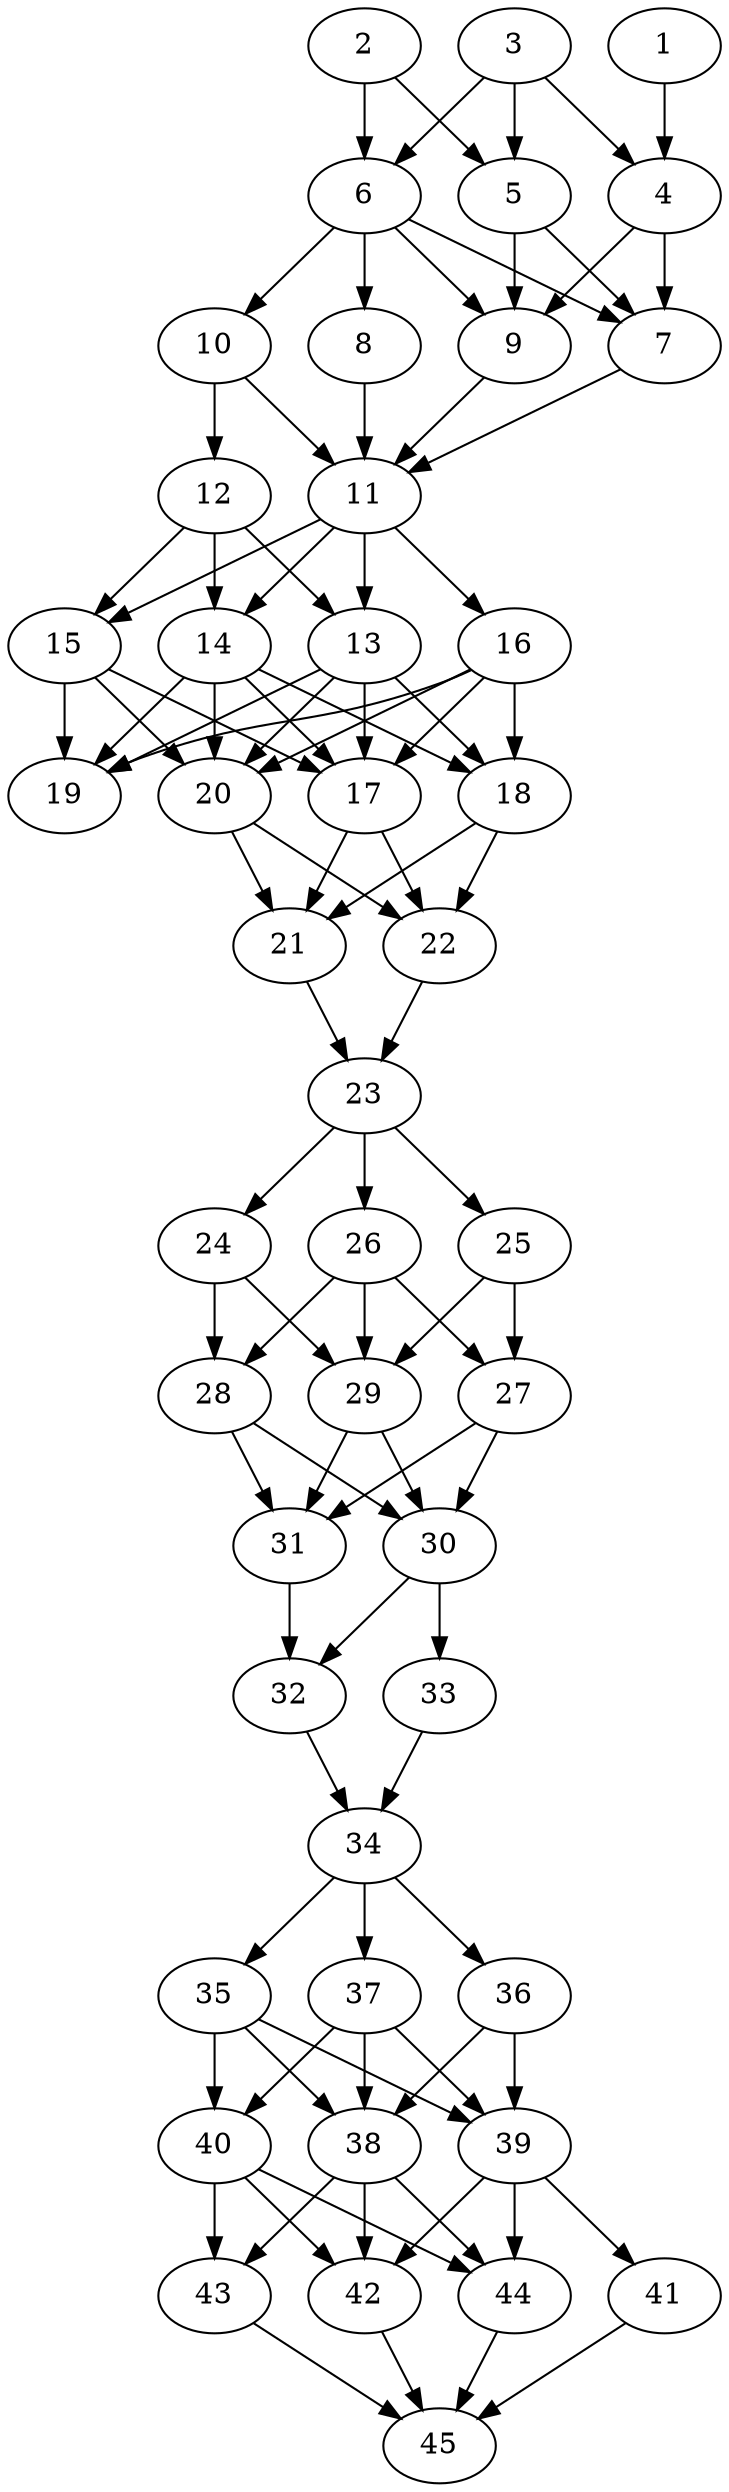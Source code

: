 // DAG automatically generated by daggen at Thu Oct  3 14:07:24 2019
// ./daggen --dot -n 45 --ccr 0.4 --fat 0.3 --regular 0.5 --density 0.9 --mindata 5242880 --maxdata 52428800 
digraph G {
  1 [size="17126400", alpha="0.03", expect_size="6850560"] 
  1 -> 4 [size ="6850560"]
  2 [size="128675840", alpha="0.06", expect_size="51470336"] 
  2 -> 5 [size ="51470336"]
  2 -> 6 [size ="51470336"]
  3 [size="94471680", alpha="0.14", expect_size="37788672"] 
  3 -> 4 [size ="37788672"]
  3 -> 5 [size ="37788672"]
  3 -> 6 [size ="37788672"]
  4 [size="72192000", alpha="0.10", expect_size="28876800"] 
  4 -> 7 [size ="28876800"]
  4 -> 9 [size ="28876800"]
  5 [size="91358720", alpha="0.05", expect_size="36543488"] 
  5 -> 7 [size ="36543488"]
  5 -> 9 [size ="36543488"]
  6 [size="37893120", alpha="0.10", expect_size="15157248"] 
  6 -> 7 [size ="15157248"]
  6 -> 8 [size ="15157248"]
  6 -> 9 [size ="15157248"]
  6 -> 10 [size ="15157248"]
  7 [size="31124480", alpha="0.14", expect_size="12449792"] 
  7 -> 11 [size ="12449792"]
  8 [size="43248640", alpha="0.10", expect_size="17299456"] 
  8 -> 11 [size ="17299456"]
  9 [size="84037120", alpha="0.10", expect_size="33614848"] 
  9 -> 11 [size ="33614848"]
  10 [size="45132800", alpha="0.08", expect_size="18053120"] 
  10 -> 11 [size ="18053120"]
  10 -> 12 [size ="18053120"]
  11 [size="78535680", alpha="0.09", expect_size="31414272"] 
  11 -> 13 [size ="31414272"]
  11 -> 14 [size ="31414272"]
  11 -> 15 [size ="31414272"]
  11 -> 16 [size ="31414272"]
  12 [size="96204800", alpha="0.02", expect_size="38481920"] 
  12 -> 13 [size ="38481920"]
  12 -> 14 [size ="38481920"]
  12 -> 15 [size ="38481920"]
  13 [size="15083520", alpha="0.04", expect_size="6033408"] 
  13 -> 17 [size ="6033408"]
  13 -> 18 [size ="6033408"]
  13 -> 19 [size ="6033408"]
  13 -> 20 [size ="6033408"]
  14 [size="97428480", alpha="0.18", expect_size="38971392"] 
  14 -> 17 [size ="38971392"]
  14 -> 18 [size ="38971392"]
  14 -> 19 [size ="38971392"]
  14 -> 20 [size ="38971392"]
  15 [size="40693760", alpha="0.17", expect_size="16277504"] 
  15 -> 17 [size ="16277504"]
  15 -> 19 [size ="16277504"]
  15 -> 20 [size ="16277504"]
  16 [size="71800320", alpha="0.14", expect_size="28720128"] 
  16 -> 17 [size ="28720128"]
  16 -> 18 [size ="28720128"]
  16 -> 19 [size ="28720128"]
  16 -> 20 [size ="28720128"]
  17 [size="129720320", alpha="0.11", expect_size="51888128"] 
  17 -> 21 [size ="51888128"]
  17 -> 22 [size ="51888128"]
  18 [size="96934400", alpha="0.01", expect_size="38773760"] 
  18 -> 21 [size ="38773760"]
  18 -> 22 [size ="38773760"]
  19 [size="35973120", alpha="0.16", expect_size="14389248"] 
  20 [size="93186560", alpha="0.02", expect_size="37274624"] 
  20 -> 21 [size ="37274624"]
  20 -> 22 [size ="37274624"]
  21 [size="24655360", alpha="0.09", expect_size="9862144"] 
  21 -> 23 [size ="9862144"]
  22 [size="78120960", alpha="0.15", expect_size="31248384"] 
  22 -> 23 [size ="31248384"]
  23 [size="90913280", alpha="0.16", expect_size="36365312"] 
  23 -> 24 [size ="36365312"]
  23 -> 25 [size ="36365312"]
  23 -> 26 [size ="36365312"]
  24 [size="115307520", alpha="0.06", expect_size="46123008"] 
  24 -> 28 [size ="46123008"]
  24 -> 29 [size ="46123008"]
  25 [size="101634560", alpha="0.10", expect_size="40653824"] 
  25 -> 27 [size ="40653824"]
  25 -> 29 [size ="40653824"]
  26 [size="81525760", alpha="0.18", expect_size="32610304"] 
  26 -> 27 [size ="32610304"]
  26 -> 28 [size ="32610304"]
  26 -> 29 [size ="32610304"]
  27 [size="45918720", alpha="0.08", expect_size="18367488"] 
  27 -> 30 [size ="18367488"]
  27 -> 31 [size ="18367488"]
  28 [size="109824000", alpha="0.04", expect_size="43929600"] 
  28 -> 30 [size ="43929600"]
  28 -> 31 [size ="43929600"]
  29 [size="117767680", alpha="0.12", expect_size="47107072"] 
  29 -> 30 [size ="47107072"]
  29 -> 31 [size ="47107072"]
  30 [size="91747840", alpha="0.06", expect_size="36699136"] 
  30 -> 32 [size ="36699136"]
  30 -> 33 [size ="36699136"]
  31 [size="102755840", alpha="0.10", expect_size="41102336"] 
  31 -> 32 [size ="41102336"]
  32 [size="36853760", alpha="0.09", expect_size="14741504"] 
  32 -> 34 [size ="14741504"]
  33 [size="127572480", alpha="0.08", expect_size="51028992"] 
  33 -> 34 [size ="51028992"]
  34 [size="102387200", alpha="0.01", expect_size="40954880"] 
  34 -> 35 [size ="40954880"]
  34 -> 36 [size ="40954880"]
  34 -> 37 [size ="40954880"]
  35 [size="20382720", alpha="0.19", expect_size="8153088"] 
  35 -> 38 [size ="8153088"]
  35 -> 39 [size ="8153088"]
  35 -> 40 [size ="8153088"]
  36 [size="77775360", alpha="0.07", expect_size="31110144"] 
  36 -> 38 [size ="31110144"]
  36 -> 39 [size ="31110144"]
  37 [size="63424000", alpha="0.15", expect_size="25369600"] 
  37 -> 38 [size ="25369600"]
  37 -> 39 [size ="25369600"]
  37 -> 40 [size ="25369600"]
  38 [size="113313280", alpha="0.17", expect_size="45325312"] 
  38 -> 42 [size ="45325312"]
  38 -> 43 [size ="45325312"]
  38 -> 44 [size ="45325312"]
  39 [size="21652480", alpha="0.03", expect_size="8660992"] 
  39 -> 41 [size ="8660992"]
  39 -> 42 [size ="8660992"]
  39 -> 44 [size ="8660992"]
  40 [size="95308800", alpha="0.02", expect_size="38123520"] 
  40 -> 42 [size ="38123520"]
  40 -> 43 [size ="38123520"]
  40 -> 44 [size ="38123520"]
  41 [size="130373120", alpha="0.03", expect_size="52149248"] 
  41 -> 45 [size ="52149248"]
  42 [size="74314240", alpha="0.15", expect_size="29725696"] 
  42 -> 45 [size ="29725696"]
  43 [size="128192000", alpha="0.01", expect_size="51276800"] 
  43 -> 45 [size ="51276800"]
  44 [size="58055680", alpha="0.04", expect_size="23222272"] 
  44 -> 45 [size ="23222272"]
  45 [size="66191360", alpha="0.02", expect_size="26476544"] 
}
